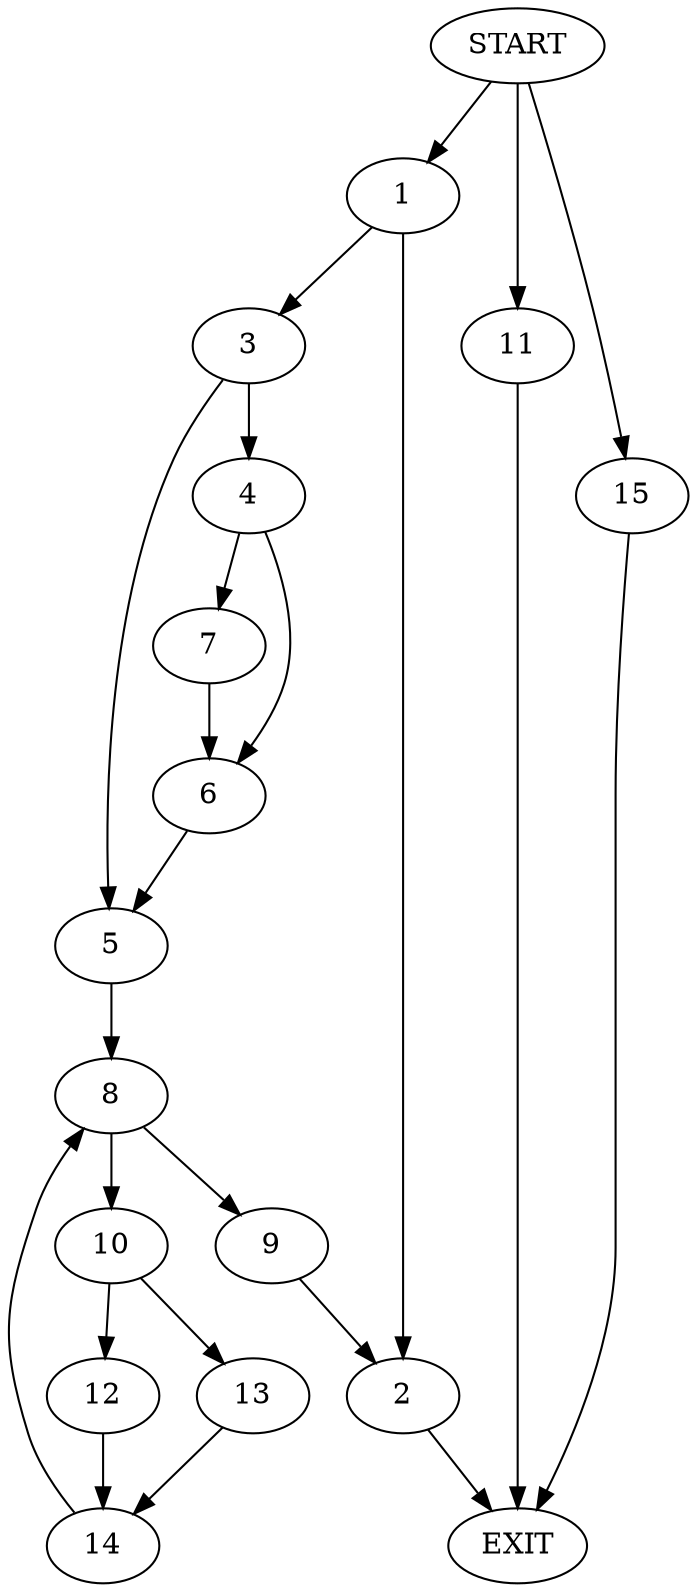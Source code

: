 digraph {
0 [label="START"]
16 [label="EXIT"]
0 -> 1
1 -> 2
1 -> 3
2 -> 16
3 -> 4
3 -> 5
4 -> 6
4 -> 7
5 -> 8
7 -> 6
6 -> 5
8 -> 9
8 -> 10
0 -> 11
11 -> 16
9 -> 2
10 -> 12
10 -> 13
13 -> 14
12 -> 14
14 -> 8
0 -> 15
15 -> 16
}
